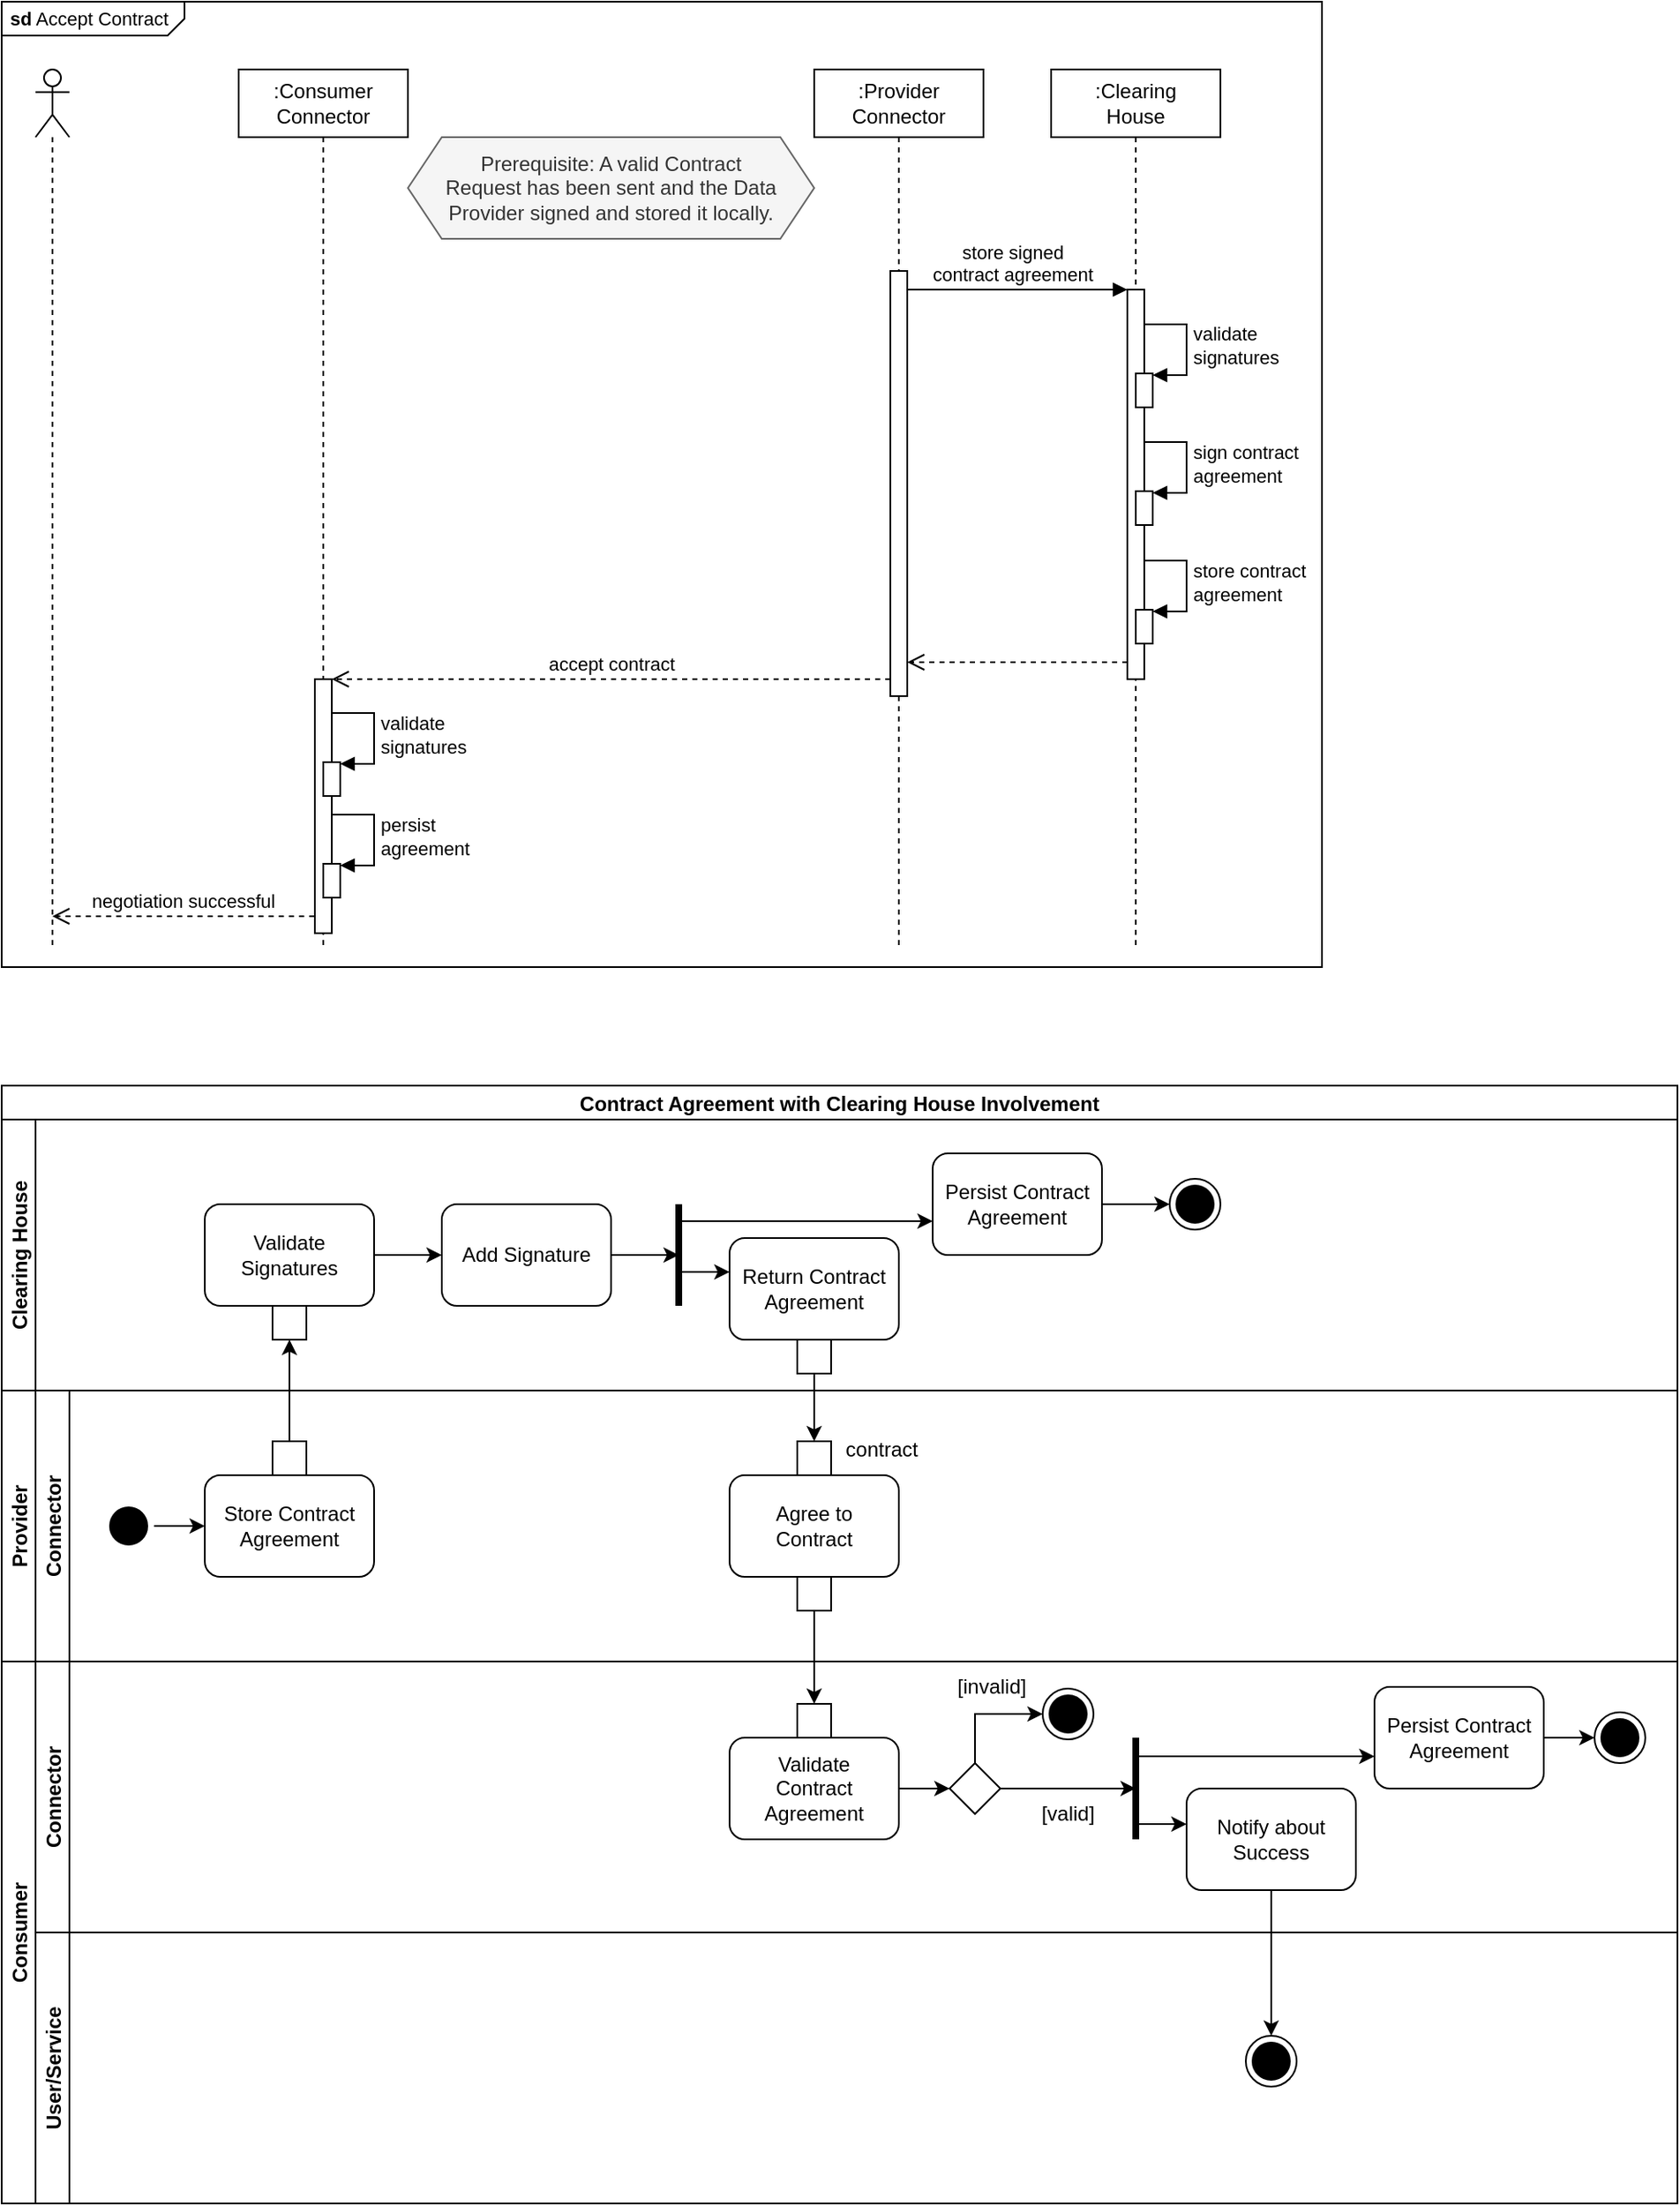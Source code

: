 <mxfile version="16.4.0" type="device"><diagram id="tE_fqfM_la-XXKDRrsFT" name="Page-1"><mxGraphModel dx="1296" dy="1018" grid="1" gridSize="10" guides="1" tooltips="1" connect="1" arrows="1" fold="1" page="1" pageScale="1" pageWidth="827" pageHeight="1169" math="0" shadow="0"><root><mxCell id="0"/><mxCell id="1" parent="0"/><mxCell id="YNL5BcN-_HgcnTqoEjPw-4" value="&lt;p style=&quot;margin: 0px ; margin-top: 4px ; margin-left: 5px ; text-align: left&quot;&gt;&lt;b&gt;sd&lt;/b&gt;  Accept Contract&lt;/p&gt;" style="html=1;shape=mxgraph.sysml.package;overflow=fill;labelX=108;align=left;spacingLeft=5;verticalAlign=top;spacingTop=-3;fontSize=11;fillColor=none;" parent="1" vertex="1"><mxGeometry x="40" y="40" width="780" height="570" as="geometry"/></mxCell><mxCell id="2CtGqb5mIchs0aXOwe0z-39" value=":Clearing&lt;br&gt;House" style="shape=umlLifeline;perimeter=lifelinePerimeter;whiteSpace=wrap;html=1;container=1;collapsible=0;recursiveResize=0;outlineConnect=0;" parent="1" vertex="1"><mxGeometry x="660" y="80" width="100" height="520" as="geometry"/></mxCell><mxCell id="2CtGqb5mIchs0aXOwe0z-43" value="" style="html=1;points=[];perimeter=orthogonalPerimeter;fontSize=11;fillColor=#FFFFFF;gradientColor=none;" parent="2CtGqb5mIchs0aXOwe0z-39" vertex="1"><mxGeometry x="45" y="130" width="10" height="230" as="geometry"/></mxCell><mxCell id="2CtGqb5mIchs0aXOwe0z-44" value="store signed &lt;br&gt;contract agreement" style="html=1;verticalAlign=bottom;endArrow=block;entryX=0;entryY=0;rounded=0;fontSize=11;" parent="2CtGqb5mIchs0aXOwe0z-39" edge="1"><mxGeometry relative="1" as="geometry"><mxPoint x="-90.145" y="130" as="sourcePoint"/><mxPoint x="45" y="130" as="targetPoint"/></mxGeometry></mxCell><mxCell id="DsOYaFKCbZGS0Ysln5uj-1" value="" style="html=1;points=[];perimeter=orthogonalPerimeter;fontSize=11;fillColor=#FFFFFF;gradientColor=none;" parent="2CtGqb5mIchs0aXOwe0z-39" vertex="1"><mxGeometry x="50" y="179.5" width="10" height="20" as="geometry"/></mxCell><mxCell id="DsOYaFKCbZGS0Ysln5uj-2" value="validate&lt;br&gt;signatures" style="edgeStyle=orthogonalEdgeStyle;html=1;align=left;spacingLeft=2;endArrow=block;rounded=0;entryX=1;entryY=0;fontSize=11;" parent="2CtGqb5mIchs0aXOwe0z-39" edge="1"><mxGeometry relative="1" as="geometry"><mxPoint x="55" y="150.5" as="sourcePoint"/><Array as="points"><mxPoint x="80" y="150.5"/></Array><mxPoint x="60" y="180.5" as="targetPoint"/></mxGeometry></mxCell><mxCell id="DsOYaFKCbZGS0Ysln5uj-5" value="" style="html=1;verticalAlign=bottom;endArrow=open;dashed=1;endSize=8;rounded=0;" parent="2CtGqb5mIchs0aXOwe0z-39" edge="1"><mxGeometry relative="1" as="geometry"><mxPoint x="-85" y="350" as="targetPoint"/><mxPoint x="45" y="350" as="sourcePoint"/></mxGeometry></mxCell><mxCell id="2CtGqb5mIchs0aXOwe0z-1" value="" style="shape=umlLifeline;participant=umlActor;perimeter=lifelinePerimeter;whiteSpace=wrap;html=1;container=1;collapsible=0;recursiveResize=0;verticalAlign=top;spacingTop=36;outlineConnect=0;" parent="1" vertex="1"><mxGeometry x="60" y="80" width="20" height="520" as="geometry"/></mxCell><mxCell id="2CtGqb5mIchs0aXOwe0z-3" value=":Consumer&lt;br&gt;Connector" style="shape=umlLifeline;perimeter=lifelinePerimeter;whiteSpace=wrap;html=1;container=1;collapsible=0;recursiveResize=0;outlineConnect=0;" parent="1" vertex="1"><mxGeometry x="180" y="80" width="100" height="520" as="geometry"/></mxCell><mxCell id="2CtGqb5mIchs0aXOwe0z-4" value=":Provider&lt;br&gt;Connector" style="shape=umlLifeline;perimeter=lifelinePerimeter;whiteSpace=wrap;html=1;container=1;collapsible=0;recursiveResize=0;outlineConnect=0;" parent="1" vertex="1"><mxGeometry x="520" y="80" width="100" height="520" as="geometry"/></mxCell><mxCell id="2CtGqb5mIchs0aXOwe0z-15" value="" style="html=1;points=[];perimeter=orthogonalPerimeter;" parent="2CtGqb5mIchs0aXOwe0z-4" vertex="1"><mxGeometry x="45" y="119" width="10" height="251" as="geometry"/></mxCell><mxCell id="2CtGqb5mIchs0aXOwe0z-12" value="" style="html=1;points=[];perimeter=orthogonalPerimeter;" parent="2CtGqb5mIchs0aXOwe0z-4" vertex="1"><mxGeometry x="-295" y="360" width="10" height="150" as="geometry"/></mxCell><mxCell id="YNL5BcN-_HgcnTqoEjPw-19" value="" style="html=1;points=[];perimeter=orthogonalPerimeter;fontSize=11;fillColor=#FFFFFF;gradientColor=none;" parent="2CtGqb5mIchs0aXOwe0z-4" vertex="1"><mxGeometry x="-290" y="469" width="10" height="20" as="geometry"/></mxCell><mxCell id="YNL5BcN-_HgcnTqoEjPw-20" value="persist&lt;br&gt;agreement" style="edgeStyle=orthogonalEdgeStyle;html=1;align=left;spacingLeft=2;endArrow=block;rounded=0;entryX=1;entryY=0;fontSize=11;" parent="2CtGqb5mIchs0aXOwe0z-4" edge="1"><mxGeometry relative="1" as="geometry"><mxPoint x="-285" y="440" as="sourcePoint"/><Array as="points"><mxPoint x="-260" y="440"/></Array><mxPoint x="-280" y="470" as="targetPoint"/></mxGeometry></mxCell><mxCell id="DsOYaFKCbZGS0Ysln5uj-6" value="" style="html=1;points=[];perimeter=orthogonalPerimeter;fontSize=11;fillColor=#FFFFFF;gradientColor=none;" parent="2CtGqb5mIchs0aXOwe0z-4" vertex="1"><mxGeometry x="-290" y="409" width="10" height="20" as="geometry"/></mxCell><mxCell id="DsOYaFKCbZGS0Ysln5uj-7" value="validate&lt;br&gt;signatures" style="edgeStyle=orthogonalEdgeStyle;html=1;align=left;spacingLeft=2;endArrow=block;rounded=0;entryX=1;entryY=0;fontSize=11;" parent="2CtGqb5mIchs0aXOwe0z-4" edge="1"><mxGeometry relative="1" as="geometry"><mxPoint x="-285" y="380" as="sourcePoint"/><Array as="points"><mxPoint x="-260" y="380"/></Array><mxPoint x="-280" y="410" as="targetPoint"/></mxGeometry></mxCell><mxCell id="2CtGqb5mIchs0aXOwe0z-14" value="negotiation successful" style="html=1;verticalAlign=bottom;endArrow=open;dashed=1;endSize=8;rounded=0;exitX=-0.031;exitY=0.975;exitDx=0;exitDy=0;exitPerimeter=0;" parent="2CtGqb5mIchs0aXOwe0z-4" edge="1"><mxGeometry relative="1" as="geometry"><mxPoint x="-450.071" y="500" as="targetPoint"/><mxPoint x="-295.31" y="500" as="sourcePoint"/></mxGeometry></mxCell><mxCell id="2CtGqb5mIchs0aXOwe0z-17" value="accept contract" style="html=1;verticalAlign=bottom;endArrow=open;dashed=1;endSize=8;exitX=0;exitY=0.95;rounded=0;" parent="2CtGqb5mIchs0aXOwe0z-4" edge="1"><mxGeometry relative="1" as="geometry"><mxPoint x="-285" y="360.0" as="targetPoint"/><mxPoint x="45" y="360.0" as="sourcePoint"/></mxGeometry></mxCell><mxCell id="2CtGqb5mIchs0aXOwe0z-5" value="Prerequisite: A valid Contract &lt;br&gt;Request has been sent and the Data Provider signed and stored it locally." style="shape=hexagon;perimeter=hexagonPerimeter2;whiteSpace=wrap;html=1;fixedSize=1;fillColor=#f5f5f5;fontColor=#333333;strokeColor=#666666;" parent="1" vertex="1"><mxGeometry x="280" y="120" width="240" height="60" as="geometry"/></mxCell><mxCell id="DsOYaFKCbZGS0Ysln5uj-3" value="" style="html=1;points=[];perimeter=orthogonalPerimeter;fontSize=11;fillColor=#FFFFFF;gradientColor=none;" parent="1" vertex="1"><mxGeometry x="710" y="329" width="10" height="20" as="geometry"/></mxCell><mxCell id="DsOYaFKCbZGS0Ysln5uj-4" value="sign contract&lt;br&gt;agreement" style="edgeStyle=orthogonalEdgeStyle;html=1;align=left;spacingLeft=2;endArrow=block;rounded=0;entryX=1;entryY=0;fontSize=11;" parent="1" edge="1"><mxGeometry relative="1" as="geometry"><mxPoint x="715" y="300" as="sourcePoint"/><Array as="points"><mxPoint x="740" y="300"/></Array><mxPoint x="720" y="330" as="targetPoint"/></mxGeometry></mxCell><mxCell id="UE5e3r6yHgPCImeM2w63-1" value="" style="html=1;points=[];perimeter=orthogonalPerimeter;fontSize=11;fillColor=#FFFFFF;gradientColor=none;" parent="1" vertex="1"><mxGeometry x="710" y="399" width="10" height="20" as="geometry"/></mxCell><mxCell id="UE5e3r6yHgPCImeM2w63-2" value="store contract&lt;br&gt;agreement" style="edgeStyle=orthogonalEdgeStyle;html=1;align=left;spacingLeft=2;endArrow=block;rounded=0;entryX=1;entryY=0;fontSize=11;" parent="1" edge="1"><mxGeometry relative="1" as="geometry"><mxPoint x="715" y="370" as="sourcePoint"/><Array as="points"><mxPoint x="740" y="370"/></Array><mxPoint x="720" y="400" as="targetPoint"/></mxGeometry></mxCell><mxCell id="ZleI2ZYoUGOVQ6X75HWy-1" value="Contract Agreement with Clearing House Involvement" style="swimlane;childLayout=stackLayout;resizeParent=1;resizeParentMax=0;horizontal=1;startSize=20;horizontalStack=0;fontStyle=1" parent="1" vertex="1"><mxGeometry x="40" y="680" width="990" height="340" as="geometry"/></mxCell><mxCell id="ZleI2ZYoUGOVQ6X75HWy-3" value="Clearing House" style="swimlane;startSize=20;horizontal=0;" parent="ZleI2ZYoUGOVQ6X75HWy-1" vertex="1"><mxGeometry y="20" width="990" height="160" as="geometry"/></mxCell><mxCell id="ZleI2ZYoUGOVQ6X75HWy-118" style="edgeStyle=orthogonalEdgeStyle;rounded=0;orthogonalLoop=1;jettySize=auto;html=1;exitX=1;exitY=0.5;exitDx=0;exitDy=0;entryX=0;entryY=0.5;entryDx=0;entryDy=0;strokeWidth=1;" parent="ZleI2ZYoUGOVQ6X75HWy-3" source="ZleI2ZYoUGOVQ6X75HWy-113" target="ZleI2ZYoUGOVQ6X75HWy-116" edge="1"><mxGeometry relative="1" as="geometry"/></mxCell><mxCell id="ZleI2ZYoUGOVQ6X75HWy-113" value="Validate Signatures" style="rounded=1;whiteSpace=wrap;html=1;strokeColor=default;" parent="ZleI2ZYoUGOVQ6X75HWy-3" vertex="1"><mxGeometry x="120" y="50" width="100" height="60" as="geometry"/></mxCell><mxCell id="ZleI2ZYoUGOVQ6X75HWy-114" value="" style="rounded=0;whiteSpace=wrap;html=1;strokeColor=default;" parent="ZleI2ZYoUGOVQ6X75HWy-3" vertex="1"><mxGeometry x="160" y="110" width="20" height="20" as="geometry"/></mxCell><mxCell id="ZleI2ZYoUGOVQ6X75HWy-116" value="Add Signature" style="rounded=1;whiteSpace=wrap;html=1;strokeColor=default;" parent="ZleI2ZYoUGOVQ6X75HWy-3" vertex="1"><mxGeometry x="260" y="50" width="100" height="60" as="geometry"/></mxCell><mxCell id="ZleI2ZYoUGOVQ6X75HWy-103" value="" style="endArrow=none;html=1;rounded=0;strokeWidth=4;" parent="ZleI2ZYoUGOVQ6X75HWy-3" edge="1"><mxGeometry width="50" height="50" relative="1" as="geometry"><mxPoint x="400" y="110" as="sourcePoint"/><mxPoint x="400" y="50" as="targetPoint"/></mxGeometry></mxCell><mxCell id="ZleI2ZYoUGOVQ6X75HWy-121" style="edgeStyle=orthogonalEdgeStyle;rounded=0;orthogonalLoop=1;jettySize=auto;html=1;exitX=1;exitY=0.5;exitDx=0;exitDy=0;entryX=0;entryY=0.5;entryDx=0;entryDy=0;strokeWidth=1;" parent="ZleI2ZYoUGOVQ6X75HWy-3" source="ZleI2ZYoUGOVQ6X75HWy-120" target="ZleI2ZYoUGOVQ6X75HWy-33" edge="1"><mxGeometry relative="1" as="geometry"/></mxCell><mxCell id="ZleI2ZYoUGOVQ6X75HWy-120" value="Persist Contract Agreement" style="rounded=1;whiteSpace=wrap;html=1;strokeColor=default;" parent="ZleI2ZYoUGOVQ6X75HWy-3" vertex="1"><mxGeometry x="550" y="20" width="100" height="60" as="geometry"/></mxCell><mxCell id="ZleI2ZYoUGOVQ6X75HWy-33" value="" style="ellipse;html=1;shape=endState;fillColor=#000000;strokeColor=#000000;" parent="ZleI2ZYoUGOVQ6X75HWy-3" vertex="1"><mxGeometry x="690" y="35" width="30" height="30" as="geometry"/></mxCell><mxCell id="ZleI2ZYoUGOVQ6X75HWy-122" value="Return Contract Agreement" style="rounded=1;whiteSpace=wrap;html=1;strokeColor=default;" parent="ZleI2ZYoUGOVQ6X75HWy-3" vertex="1"><mxGeometry x="430" y="70" width="100" height="60" as="geometry"/></mxCell><mxCell id="ZleI2ZYoUGOVQ6X75HWy-125" value="" style="rounded=0;whiteSpace=wrap;html=1;strokeColor=default;" parent="ZleI2ZYoUGOVQ6X75HWy-3" vertex="1"><mxGeometry x="470" y="130" width="20" height="20" as="geometry"/></mxCell><mxCell id="ZleI2ZYoUGOVQ6X75HWy-25" value="Provider" style="swimlane;startSize=20;horizontal=0;" parent="ZleI2ZYoUGOVQ6X75HWy-1" vertex="1"><mxGeometry y="180" width="990" height="160" as="geometry"/></mxCell><mxCell id="ZleI2ZYoUGOVQ6X75HWy-39" value="Connector" style="swimlane;startSize=20;horizontal=0;" parent="ZleI2ZYoUGOVQ6X75HWy-25" vertex="1"><mxGeometry x="20" width="970" height="160" as="geometry"/></mxCell><mxCell id="ZleI2ZYoUGOVQ6X75HWy-109" value="" style="ellipse;html=1;shape=startState;fillColor=#000000;strokeColor=default;" parent="ZleI2ZYoUGOVQ6X75HWy-39" vertex="1"><mxGeometry x="40" y="65" width="30" height="30" as="geometry"/></mxCell><mxCell id="ZleI2ZYoUGOVQ6X75HWy-110" value="Store Contract&lt;br&gt;Agreement" style="rounded=1;whiteSpace=wrap;html=1;strokeColor=default;" parent="ZleI2ZYoUGOVQ6X75HWy-39" vertex="1"><mxGeometry x="100" y="50" width="100" height="60" as="geometry"/></mxCell><mxCell id="ZleI2ZYoUGOVQ6X75HWy-111" style="edgeStyle=orthogonalEdgeStyle;rounded=0;orthogonalLoop=1;jettySize=auto;html=1;exitX=1;exitY=0.5;exitDx=0;exitDy=0;" parent="ZleI2ZYoUGOVQ6X75HWy-39" source="ZleI2ZYoUGOVQ6X75HWy-109" target="ZleI2ZYoUGOVQ6X75HWy-110" edge="1"><mxGeometry relative="1" as="geometry"/></mxCell><mxCell id="ZleI2ZYoUGOVQ6X75HWy-112" value="" style="rounded=0;whiteSpace=wrap;html=1;strokeColor=default;" parent="ZleI2ZYoUGOVQ6X75HWy-39" vertex="1"><mxGeometry x="140" y="30" width="20" height="20" as="geometry"/></mxCell><mxCell id="ZleI2ZYoUGOVQ6X75HWy-127" value="Agree to &lt;br&gt;Contract" style="rounded=1;whiteSpace=wrap;html=1;strokeColor=default;" parent="ZleI2ZYoUGOVQ6X75HWy-39" vertex="1"><mxGeometry x="410" y="50" width="100" height="60" as="geometry"/></mxCell><mxCell id="ZleI2ZYoUGOVQ6X75HWy-129" value="" style="rounded=0;whiteSpace=wrap;html=1;strokeColor=default;" parent="ZleI2ZYoUGOVQ6X75HWy-39" vertex="1"><mxGeometry x="450" y="30" width="20" height="20" as="geometry"/></mxCell><mxCell id="Bh3Xrm2SlsZnS0xUqjZu-33" value="" style="rounded=0;whiteSpace=wrap;html=1;strokeColor=default;" parent="ZleI2ZYoUGOVQ6X75HWy-39" vertex="1"><mxGeometry x="450" y="110" width="20" height="20" as="geometry"/></mxCell><mxCell id="Bh3Xrm2SlsZnS0xUqjZu-34" value="contract" style="text;html=1;strokeColor=none;fillColor=none;align=center;verticalAlign=middle;whiteSpace=wrap;rounded=0;" parent="ZleI2ZYoUGOVQ6X75HWy-39" vertex="1"><mxGeometry x="470" y="20" width="60" height="30" as="geometry"/></mxCell><mxCell id="ZleI2ZYoUGOVQ6X75HWy-115" style="edgeStyle=orthogonalEdgeStyle;rounded=0;orthogonalLoop=1;jettySize=auto;html=1;exitX=0.5;exitY=0;exitDx=0;exitDy=0;entryX=0.5;entryY=1;entryDx=0;entryDy=0;strokeWidth=1;" parent="ZleI2ZYoUGOVQ6X75HWy-1" source="ZleI2ZYoUGOVQ6X75HWy-112" target="ZleI2ZYoUGOVQ6X75HWy-114" edge="1"><mxGeometry relative="1" as="geometry"/></mxCell><mxCell id="ZleI2ZYoUGOVQ6X75HWy-130" style="edgeStyle=orthogonalEdgeStyle;rounded=0;orthogonalLoop=1;jettySize=auto;html=1;exitX=0.5;exitY=1;exitDx=0;exitDy=0;entryX=0.5;entryY=0;entryDx=0;entryDy=0;strokeWidth=1;" parent="ZleI2ZYoUGOVQ6X75HWy-1" source="ZleI2ZYoUGOVQ6X75HWy-125" target="ZleI2ZYoUGOVQ6X75HWy-129" edge="1"><mxGeometry relative="1" as="geometry"/></mxCell><mxCell id="ZleI2ZYoUGOVQ6X75HWy-93" value="Consumer" style="swimlane;startSize=20;horizontal=0;" parent="1" vertex="1"><mxGeometry x="40" y="1020" width="990" height="320" as="geometry"/></mxCell><mxCell id="ZleI2ZYoUGOVQ6X75HWy-94" value="Connector" style="swimlane;startSize=20;horizontal=0;" parent="ZleI2ZYoUGOVQ6X75HWy-93" vertex="1"><mxGeometry x="20" width="970" height="160" as="geometry"/></mxCell><mxCell id="Bh3Xrm2SlsZnS0xUqjZu-25" value="User/Service" style="swimlane;startSize=20;horizontal=0;" parent="ZleI2ZYoUGOVQ6X75HWy-94" vertex="1"><mxGeometry y="160" width="970" height="160" as="geometry"/></mxCell><mxCell id="y7WFO2KI_k-CgUERPNa5-2" value="Validate &lt;br&gt;Contract &lt;br&gt;Agreement" style="rounded=1;whiteSpace=wrap;html=1;strokeColor=default;" vertex="1" parent="ZleI2ZYoUGOVQ6X75HWy-94"><mxGeometry x="410" y="45" width="100" height="60" as="geometry"/></mxCell><mxCell id="y7WFO2KI_k-CgUERPNa5-3" value="" style="rounded=0;whiteSpace=wrap;html=1;strokeColor=default;" vertex="1" parent="ZleI2ZYoUGOVQ6X75HWy-94"><mxGeometry x="450" y="25" width="20" height="20" as="geometry"/></mxCell><mxCell id="y7WFO2KI_k-CgUERPNa5-4" value="" style="endArrow=none;html=1;rounded=0;strokeWidth=4;" edge="1" parent="ZleI2ZYoUGOVQ6X75HWy-94"><mxGeometry width="50" height="50" relative="1" as="geometry"><mxPoint x="650" y="105" as="sourcePoint"/><mxPoint x="650" y="45" as="targetPoint"/></mxGeometry></mxCell><mxCell id="y7WFO2KI_k-CgUERPNa5-5" value="Persist Contract&lt;br&gt;Agreement" style="rounded=1;whiteSpace=wrap;html=1;strokeColor=default;" vertex="1" parent="ZleI2ZYoUGOVQ6X75HWy-94"><mxGeometry x="791" y="15" width="100" height="60" as="geometry"/></mxCell><mxCell id="y7WFO2KI_k-CgUERPNa5-6" value="" style="ellipse;html=1;shape=endState;fillColor=#000000;strokeColor=#000000;" vertex="1" parent="ZleI2ZYoUGOVQ6X75HWy-94"><mxGeometry x="921" y="30" width="30" height="30" as="geometry"/></mxCell><mxCell id="y7WFO2KI_k-CgUERPNa5-7" style="edgeStyle=orthogonalEdgeStyle;rounded=0;orthogonalLoop=1;jettySize=auto;html=1;exitX=1;exitY=0.5;exitDx=0;exitDy=0;entryX=0;entryY=0.5;entryDx=0;entryDy=0;strokeWidth=1;" edge="1" parent="ZleI2ZYoUGOVQ6X75HWy-94" source="y7WFO2KI_k-CgUERPNa5-5" target="y7WFO2KI_k-CgUERPNa5-6"><mxGeometry relative="1" as="geometry"/></mxCell><mxCell id="y7WFO2KI_k-CgUERPNa5-8" value="Notify about Success" style="rounded=1;whiteSpace=wrap;html=1;strokeColor=default;" vertex="1" parent="ZleI2ZYoUGOVQ6X75HWy-94"><mxGeometry x="680" y="75" width="100" height="60" as="geometry"/></mxCell><mxCell id="y7WFO2KI_k-CgUERPNa5-10" value="" style="rhombus;whiteSpace=wrap;html=1;strokeColor=default;" vertex="1" parent="ZleI2ZYoUGOVQ6X75HWy-94"><mxGeometry x="540" y="60" width="30" height="30" as="geometry"/></mxCell><mxCell id="y7WFO2KI_k-CgUERPNa5-11" value="[valid]" style="text;html=1;strokeColor=none;fillColor=none;align=center;verticalAlign=middle;whiteSpace=wrap;rounded=0;" vertex="1" parent="ZleI2ZYoUGOVQ6X75HWy-94"><mxGeometry x="580" y="75" width="60" height="30" as="geometry"/></mxCell><mxCell id="y7WFO2KI_k-CgUERPNa5-12" value="" style="ellipse;html=1;shape=endState;fillColor=#000000;strokeColor=#000000;" vertex="1" parent="ZleI2ZYoUGOVQ6X75HWy-94"><mxGeometry x="595" y="16" width="30" height="30" as="geometry"/></mxCell><mxCell id="y7WFO2KI_k-CgUERPNa5-13" value="[invalid]" style="text;html=1;strokeColor=none;fillColor=none;align=center;verticalAlign=middle;whiteSpace=wrap;rounded=0;" vertex="1" parent="ZleI2ZYoUGOVQ6X75HWy-94"><mxGeometry x="535" width="60" height="30" as="geometry"/></mxCell><mxCell id="y7WFO2KI_k-CgUERPNa5-14" style="edgeStyle=orthogonalEdgeStyle;rounded=0;orthogonalLoop=1;jettySize=auto;html=1;exitX=1;exitY=0.5;exitDx=0;exitDy=0;strokeWidth=1;" edge="1" parent="ZleI2ZYoUGOVQ6X75HWy-94" source="y7WFO2KI_k-CgUERPNa5-2"><mxGeometry relative="1" as="geometry"><mxPoint x="540" y="75" as="targetPoint"/></mxGeometry></mxCell><mxCell id="y7WFO2KI_k-CgUERPNa5-15" style="edgeStyle=orthogonalEdgeStyle;rounded=0;orthogonalLoop=1;jettySize=auto;html=1;exitX=0;exitY=0.75;exitDx=0;exitDy=0;strokeWidth=1;entryX=0;entryY=0.75;entryDx=0;entryDy=0;" edge="1" parent="ZleI2ZYoUGOVQ6X75HWy-94"><mxGeometry relative="1" as="geometry"><mxPoint x="791.0" y="56" as="targetPoint"/><mxPoint x="650" y="56" as="sourcePoint"/></mxGeometry></mxCell><mxCell id="y7WFO2KI_k-CgUERPNa5-16" style="edgeStyle=orthogonalEdgeStyle;rounded=0;orthogonalLoop=1;jettySize=auto;html=1;exitX=0;exitY=0.25;exitDx=0;exitDy=0;strokeWidth=1;entryX=0;entryY=0.25;entryDx=0;entryDy=0;" edge="1" parent="ZleI2ZYoUGOVQ6X75HWy-94"><mxGeometry relative="1" as="geometry"><mxPoint x="680" y="96" as="targetPoint"/><mxPoint x="650" y="96" as="sourcePoint"/></mxGeometry></mxCell><mxCell id="y7WFO2KI_k-CgUERPNa5-9" style="edgeStyle=orthogonalEdgeStyle;rounded=0;orthogonalLoop=1;jettySize=auto;html=1;exitX=0.5;exitY=0;exitDx=0;exitDy=0;entryX=0;entryY=0.5;entryDx=0;entryDy=0;strokeWidth=1;" edge="1" parent="ZleI2ZYoUGOVQ6X75HWy-94" source="y7WFO2KI_k-CgUERPNa5-10" target="y7WFO2KI_k-CgUERPNa5-12"><mxGeometry relative="1" as="geometry"/></mxCell><mxCell id="y7WFO2KI_k-CgUERPNa5-17" style="edgeStyle=orthogonalEdgeStyle;rounded=0;orthogonalLoop=1;jettySize=auto;html=1;exitX=0.5;exitY=1;exitDx=0;exitDy=0;entryX=0.5;entryY=0;entryDx=0;entryDy=0;strokeWidth=1;" edge="1" parent="ZleI2ZYoUGOVQ6X75HWy-94" source="y7WFO2KI_k-CgUERPNa5-8"><mxGeometry relative="1" as="geometry"><mxPoint x="730" y="221" as="targetPoint"/></mxGeometry></mxCell><mxCell id="y7WFO2KI_k-CgUERPNa5-18" style="edgeStyle=orthogonalEdgeStyle;rounded=0;orthogonalLoop=1;jettySize=auto;html=1;exitX=1;exitY=0.5;exitDx=0;exitDy=0;strokeWidth=1;" edge="1" parent="ZleI2ZYoUGOVQ6X75HWy-94" source="y7WFO2KI_k-CgUERPNa5-10"><mxGeometry relative="1" as="geometry"><mxPoint x="650" y="74.952" as="targetPoint"/></mxGeometry></mxCell><mxCell id="ZleI2ZYoUGOVQ6X75HWy-119" style="edgeStyle=orthogonalEdgeStyle;rounded=0;orthogonalLoop=1;jettySize=auto;html=1;exitX=1;exitY=0.5;exitDx=0;exitDy=0;strokeWidth=1;" parent="1" source="ZleI2ZYoUGOVQ6X75HWy-116" edge="1"><mxGeometry relative="1" as="geometry"><mxPoint x="440" y="780" as="targetPoint"/></mxGeometry></mxCell><mxCell id="ZleI2ZYoUGOVQ6X75HWy-123" style="edgeStyle=orthogonalEdgeStyle;rounded=0;orthogonalLoop=1;jettySize=auto;html=1;exitX=0;exitY=0.75;exitDx=0;exitDy=0;strokeWidth=1;entryX=0;entryY=0.75;entryDx=0;entryDy=0;" parent="1" edge="1"><mxGeometry relative="1" as="geometry"><mxPoint x="590" y="760" as="targetPoint"/><mxPoint x="440" y="760" as="sourcePoint"/></mxGeometry></mxCell><mxCell id="ZleI2ZYoUGOVQ6X75HWy-124" style="edgeStyle=orthogonalEdgeStyle;rounded=0;orthogonalLoop=1;jettySize=auto;html=1;exitX=0;exitY=0.25;exitDx=0;exitDy=0;strokeWidth=1;entryX=0;entryY=0.25;entryDx=0;entryDy=0;" parent="1" edge="1"><mxGeometry relative="1" as="geometry"><mxPoint x="470" y="790" as="targetPoint"/><mxPoint x="440" y="790" as="sourcePoint"/></mxGeometry></mxCell><mxCell id="y7WFO2KI_k-CgUERPNa5-19" style="edgeStyle=orthogonalEdgeStyle;rounded=0;orthogonalLoop=1;jettySize=auto;html=1;exitX=0.5;exitY=1;exitDx=0;exitDy=0;entryX=0.5;entryY=0;entryDx=0;entryDy=0;strokeWidth=1;" edge="1" parent="1" source="Bh3Xrm2SlsZnS0xUqjZu-33" target="y7WFO2KI_k-CgUERPNa5-3"><mxGeometry relative="1" as="geometry"/></mxCell><mxCell id="y7WFO2KI_k-CgUERPNa5-20" value="" style="ellipse;html=1;shape=endState;fillColor=#000000;strokeColor=#000000;" vertex="1" parent="1"><mxGeometry x="775" y="1241" width="30" height="30" as="geometry"/></mxCell></root></mxGraphModel></diagram></mxfile>